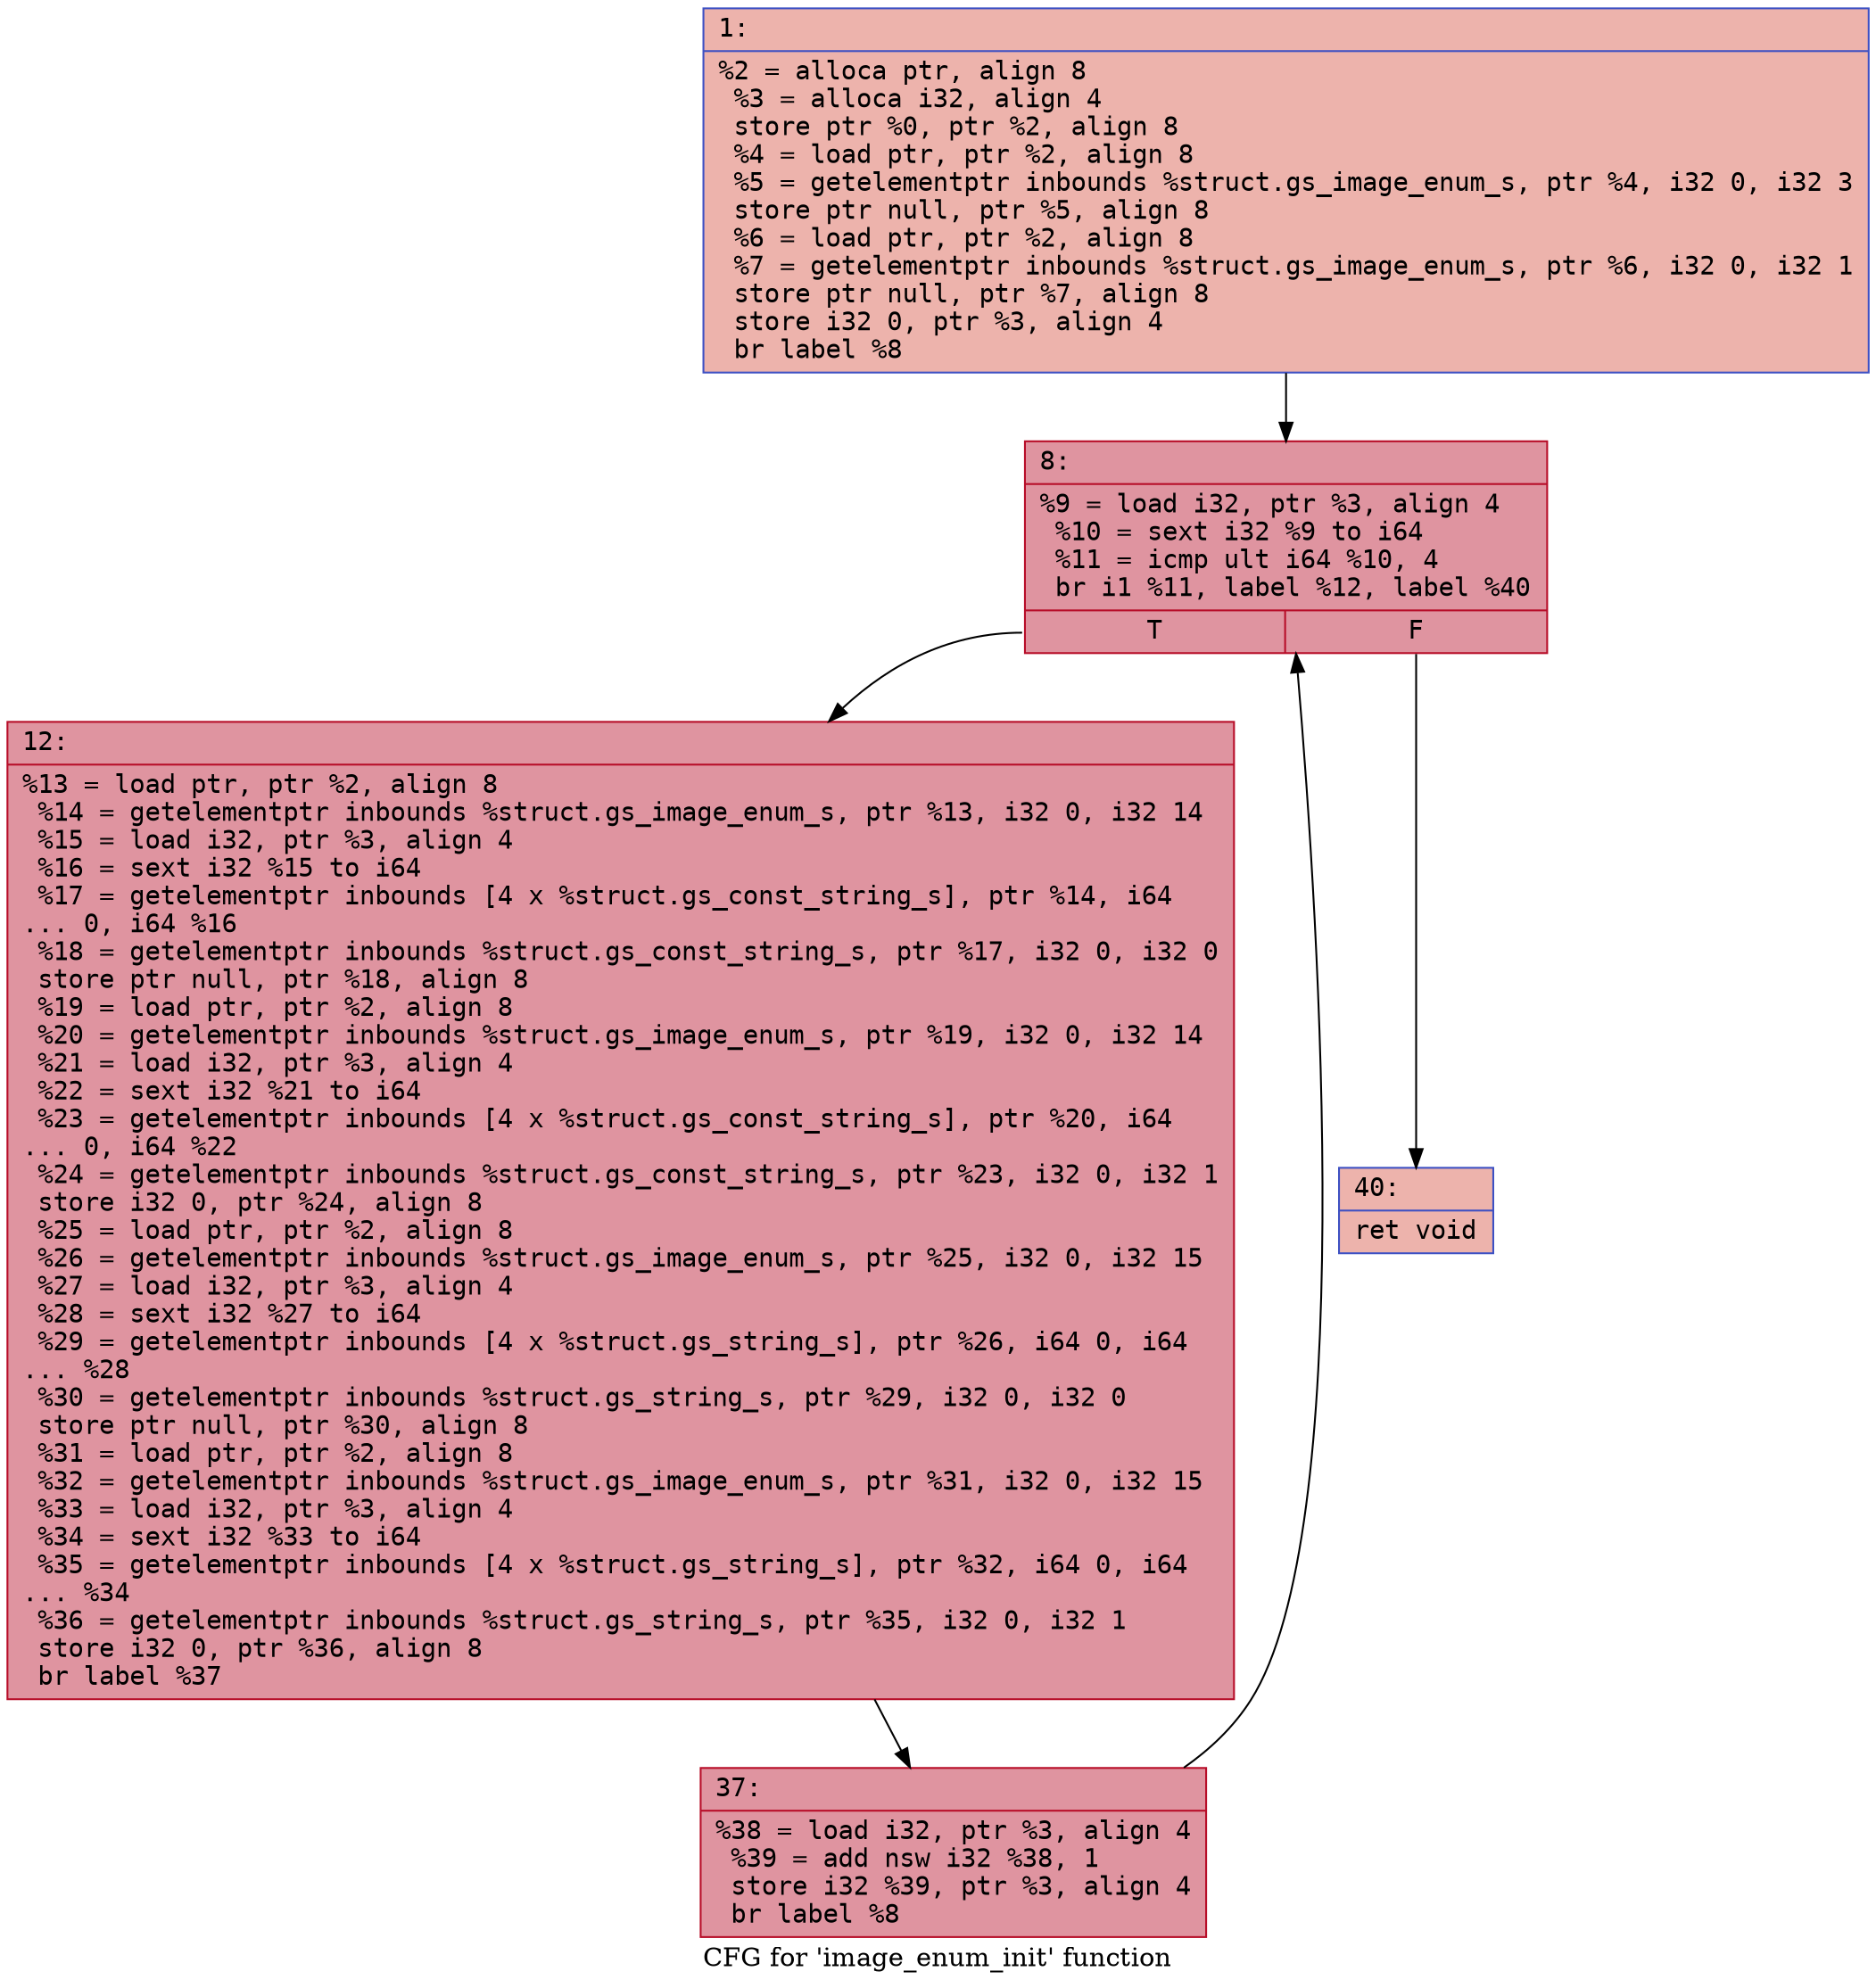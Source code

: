 digraph "CFG for 'image_enum_init' function" {
	label="CFG for 'image_enum_init' function";

	Node0x6000035aa170 [shape=record,color="#3d50c3ff", style=filled, fillcolor="#d6524470" fontname="Courier",label="{1:\l|  %2 = alloca ptr, align 8\l  %3 = alloca i32, align 4\l  store ptr %0, ptr %2, align 8\l  %4 = load ptr, ptr %2, align 8\l  %5 = getelementptr inbounds %struct.gs_image_enum_s, ptr %4, i32 0, i32 3\l  store ptr null, ptr %5, align 8\l  %6 = load ptr, ptr %2, align 8\l  %7 = getelementptr inbounds %struct.gs_image_enum_s, ptr %6, i32 0, i32 1\l  store ptr null, ptr %7, align 8\l  store i32 0, ptr %3, align 4\l  br label %8\l}"];
	Node0x6000035aa170 -> Node0x6000035aa1c0[tooltip="1 -> 8\nProbability 100.00%" ];
	Node0x6000035aa1c0 [shape=record,color="#b70d28ff", style=filled, fillcolor="#b70d2870" fontname="Courier",label="{8:\l|  %9 = load i32, ptr %3, align 4\l  %10 = sext i32 %9 to i64\l  %11 = icmp ult i64 %10, 4\l  br i1 %11, label %12, label %40\l|{<s0>T|<s1>F}}"];
	Node0x6000035aa1c0:s0 -> Node0x6000035aa210[tooltip="8 -> 12\nProbability 96.88%" ];
	Node0x6000035aa1c0:s1 -> Node0x6000035aa2b0[tooltip="8 -> 40\nProbability 3.12%" ];
	Node0x6000035aa210 [shape=record,color="#b70d28ff", style=filled, fillcolor="#b70d2870" fontname="Courier",label="{12:\l|  %13 = load ptr, ptr %2, align 8\l  %14 = getelementptr inbounds %struct.gs_image_enum_s, ptr %13, i32 0, i32 14\l  %15 = load i32, ptr %3, align 4\l  %16 = sext i32 %15 to i64\l  %17 = getelementptr inbounds [4 x %struct.gs_const_string_s], ptr %14, i64\l... 0, i64 %16\l  %18 = getelementptr inbounds %struct.gs_const_string_s, ptr %17, i32 0, i32 0\l  store ptr null, ptr %18, align 8\l  %19 = load ptr, ptr %2, align 8\l  %20 = getelementptr inbounds %struct.gs_image_enum_s, ptr %19, i32 0, i32 14\l  %21 = load i32, ptr %3, align 4\l  %22 = sext i32 %21 to i64\l  %23 = getelementptr inbounds [4 x %struct.gs_const_string_s], ptr %20, i64\l... 0, i64 %22\l  %24 = getelementptr inbounds %struct.gs_const_string_s, ptr %23, i32 0, i32 1\l  store i32 0, ptr %24, align 8\l  %25 = load ptr, ptr %2, align 8\l  %26 = getelementptr inbounds %struct.gs_image_enum_s, ptr %25, i32 0, i32 15\l  %27 = load i32, ptr %3, align 4\l  %28 = sext i32 %27 to i64\l  %29 = getelementptr inbounds [4 x %struct.gs_string_s], ptr %26, i64 0, i64\l... %28\l  %30 = getelementptr inbounds %struct.gs_string_s, ptr %29, i32 0, i32 0\l  store ptr null, ptr %30, align 8\l  %31 = load ptr, ptr %2, align 8\l  %32 = getelementptr inbounds %struct.gs_image_enum_s, ptr %31, i32 0, i32 15\l  %33 = load i32, ptr %3, align 4\l  %34 = sext i32 %33 to i64\l  %35 = getelementptr inbounds [4 x %struct.gs_string_s], ptr %32, i64 0, i64\l... %34\l  %36 = getelementptr inbounds %struct.gs_string_s, ptr %35, i32 0, i32 1\l  store i32 0, ptr %36, align 8\l  br label %37\l}"];
	Node0x6000035aa210 -> Node0x6000035aa260[tooltip="12 -> 37\nProbability 100.00%" ];
	Node0x6000035aa260 [shape=record,color="#b70d28ff", style=filled, fillcolor="#b70d2870" fontname="Courier",label="{37:\l|  %38 = load i32, ptr %3, align 4\l  %39 = add nsw i32 %38, 1\l  store i32 %39, ptr %3, align 4\l  br label %8\l}"];
	Node0x6000035aa260 -> Node0x6000035aa1c0[tooltip="37 -> 8\nProbability 100.00%" ];
	Node0x6000035aa2b0 [shape=record,color="#3d50c3ff", style=filled, fillcolor="#d6524470" fontname="Courier",label="{40:\l|  ret void\l}"];
}
